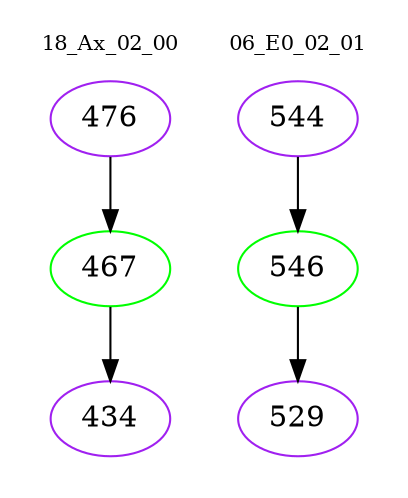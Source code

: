 digraph{
subgraph cluster_0 {
color = white
label = "18_Ax_02_00";
fontsize=10;
T0_476 [label="476", color="purple"]
T0_476 -> T0_467 [color="black"]
T0_467 [label="467", color="green"]
T0_467 -> T0_434 [color="black"]
T0_434 [label="434", color="purple"]
}
subgraph cluster_1 {
color = white
label = "06_E0_02_01";
fontsize=10;
T1_544 [label="544", color="purple"]
T1_544 -> T1_546 [color="black"]
T1_546 [label="546", color="green"]
T1_546 -> T1_529 [color="black"]
T1_529 [label="529", color="purple"]
}
}
